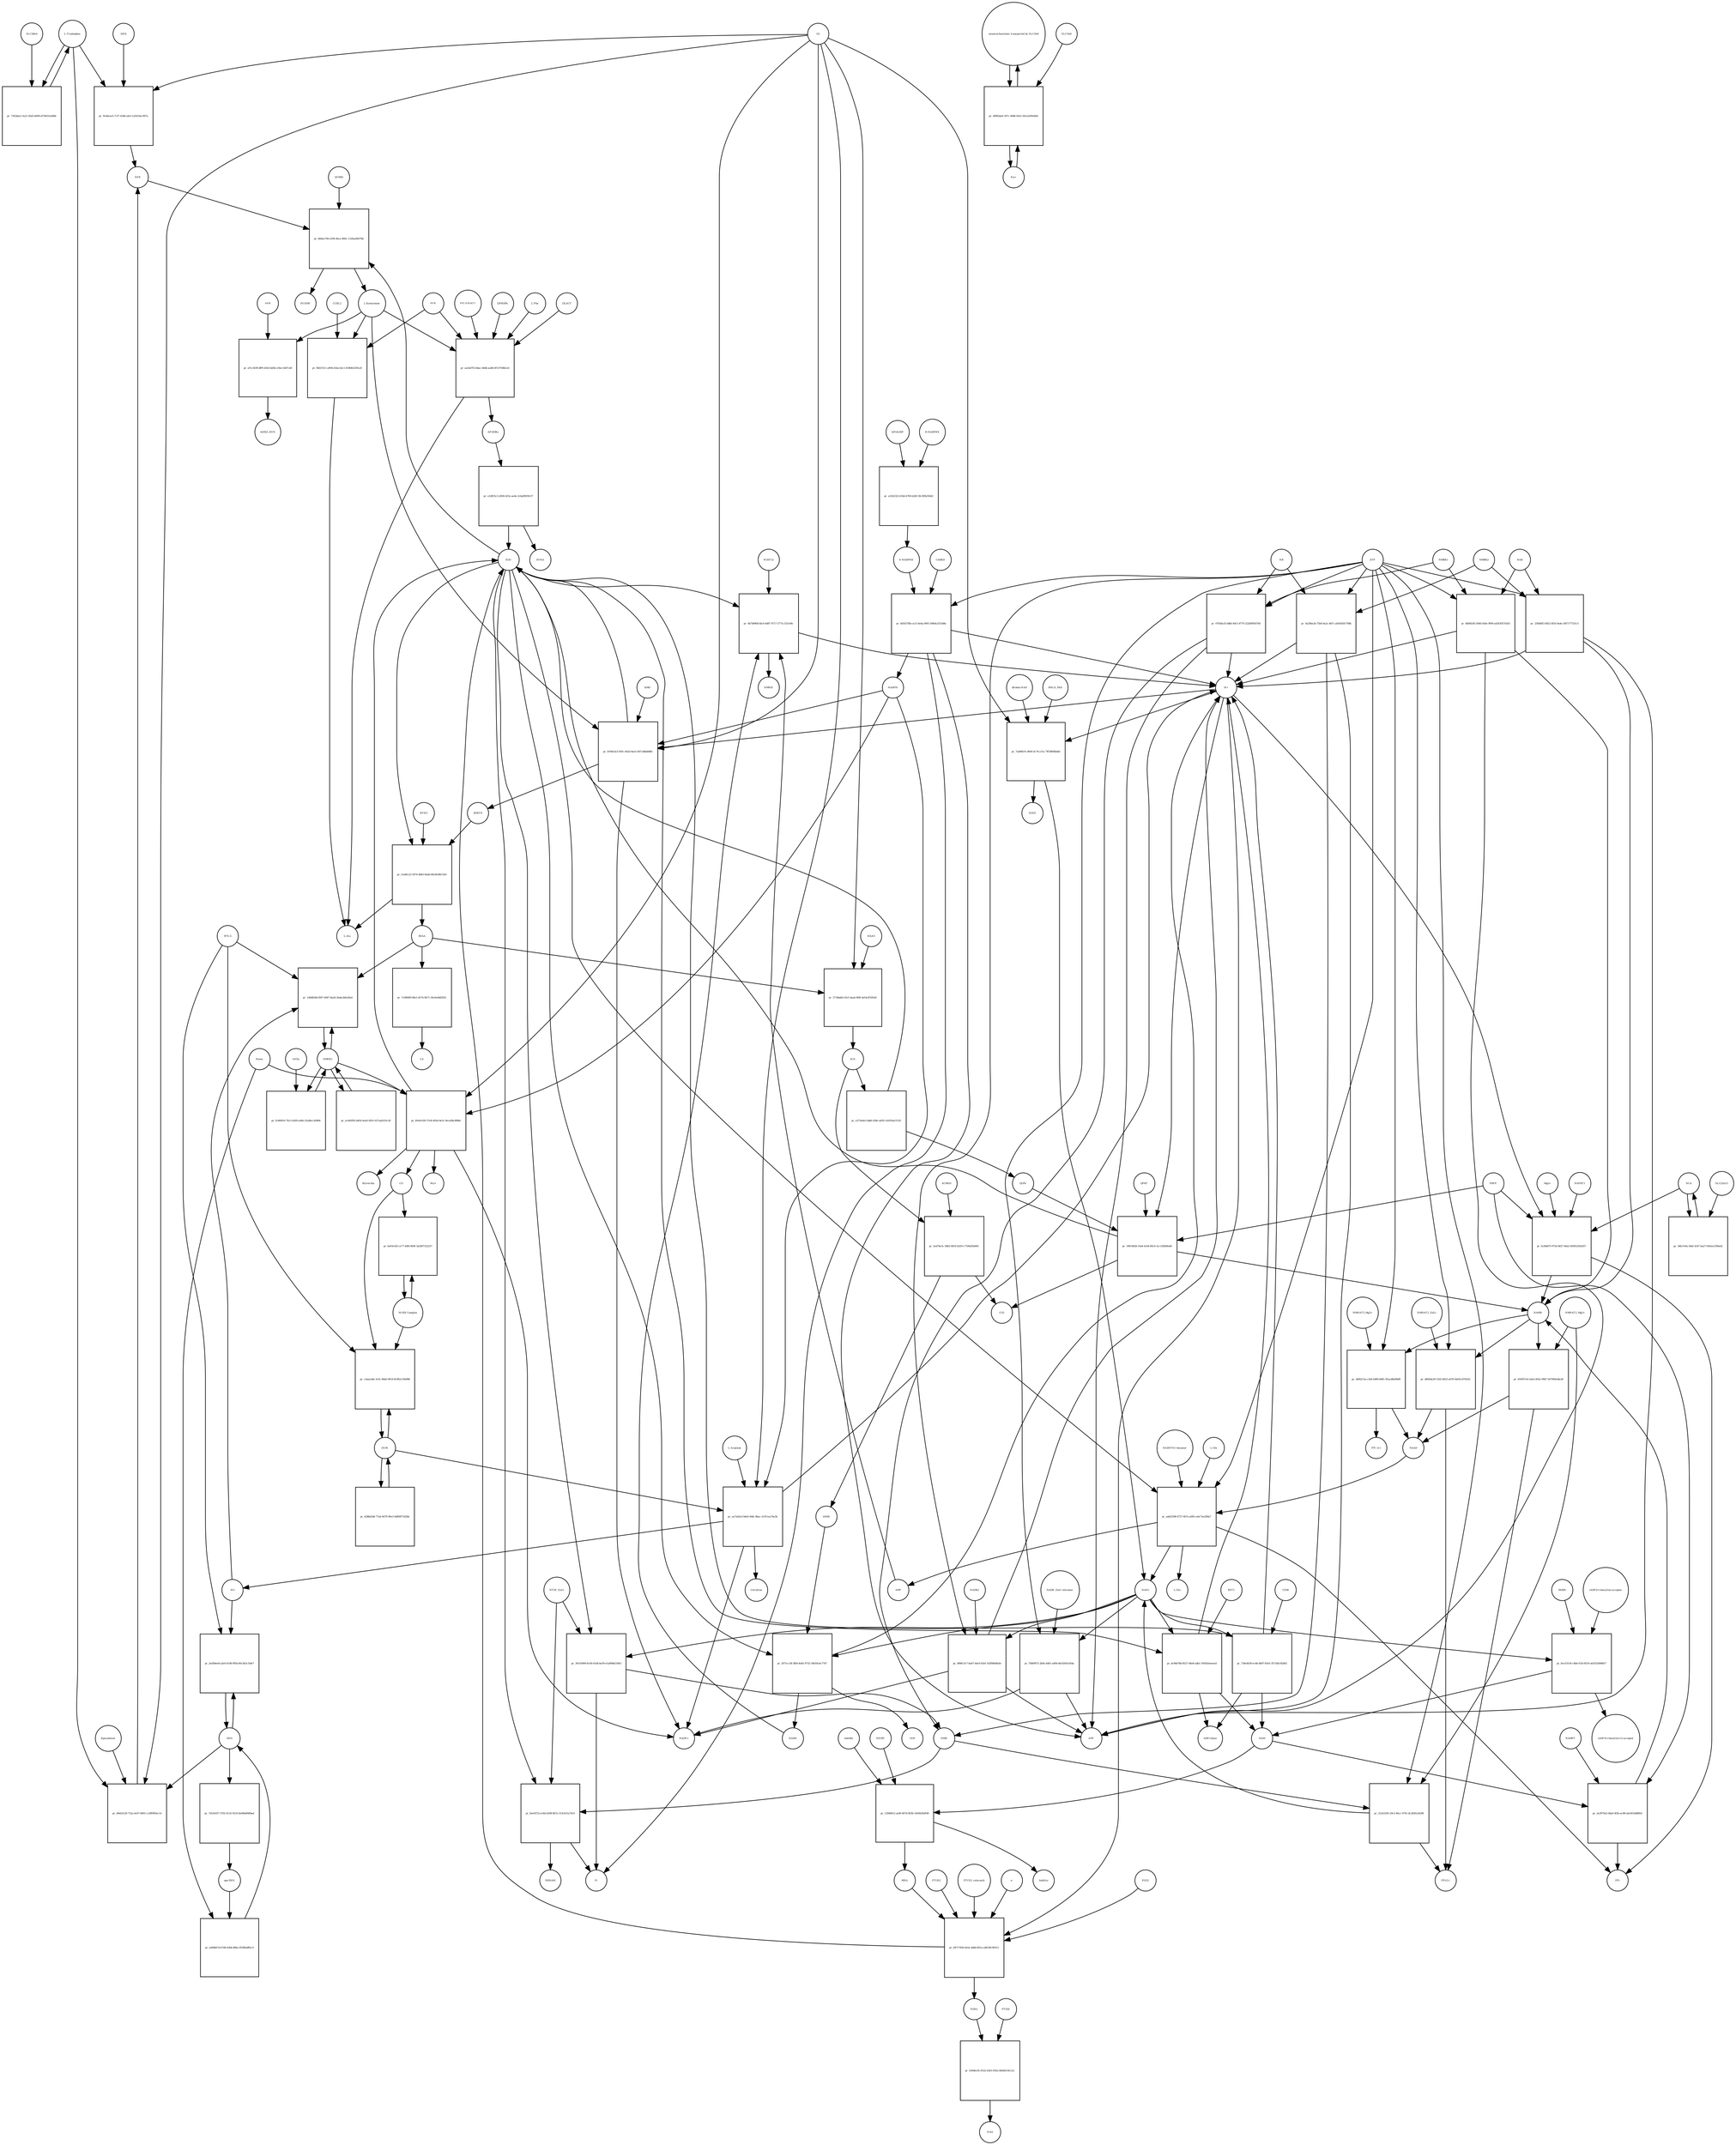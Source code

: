 strict digraph  {
"L-Tryptophan" [annotation="urn_miriam_obo.chebi_CHEBI%3A57912", bipartite=0, cls="simple chemical", fontsize=4, label="L-Tryptophan", shape=circle];
"pr_7263dae1-fa21-45d3-b699-ef7b831a046b" [annotation="", bipartite=1, cls=process, fontsize=4, label="pr_7263dae1-fa21-45d3-b699-ef7b831a046b", shape=square];
SLC36A4 [annotation=urn_miriam_uniprot_Q6YBV0, bipartite=0, cls=macromolecule, fontsize=4, label=SLC36A4, shape=circle];
"pr_9c6dcea5-7cf7-4346-a4cf-1a5610ec907a" [annotation="", bipartite=1, cls=process, fontsize=4, label="pr_9c6dcea5-7cf7-4346-a4cf-1a5610ec907a", shape=square];
NFK [annotation="urn_miriam_obo.chebi_CHEBI%3A18377", bipartite=0, cls="simple chemical", fontsize=4, label=NFK, shape=circle];
IDO2 [annotation=urn_miriam_uniprot_Q6ZQW0, bipartite=0, cls=macromolecule, fontsize=4, label=IDO2, shape=circle];
O2 [annotation="urn_miriam_obo.chebi_CHEBI%3A15379", bipartite=0, cls="simple chemical", fontsize=4, label=O2, shape=circle];
"pr_49eb3129-752a-4c67-8491-cc0ff985ec14" [annotation="", bipartite=1, cls=process, fontsize=4, label="pr_49eb3129-752a-4c67-8491-cc0ff985ec14", shape=square];
IDO1 [annotation=urn_miriam_uniprot_P14902, bipartite=0, cls=complex, fontsize=4, label=IDO1, shape=circle];
Epacadostat [annotation="", bipartite=0, cls="simple chemical", fontsize=4, label=Epacadostat, shape=circle];
"pr_6b0ee709-e599-46ce-800c-132fae06078d" [annotation="", bipartite=1, cls=process, fontsize=4, label="pr_6b0ee709-e599-46ce-800c-132fae06078d", shape=square];
"L-Kynurenine" [annotation="urn_miriam_obo.chebi_CHEBI%3A16946", bipartite=0, cls="simple chemical", fontsize=4, label="L-Kynurenine", shape=circle];
AFMID [annotation=urn_miriam_uniprot_Q63HM1, bipartite=0, cls=macromolecule, fontsize=4, label=AFMID, shape=circle];
H2O [annotation="urn_miriam_obo.chebi_CHEBI%3A15377", bipartite=0, cls="simple chemical", fontsize=4, label=H2O, shape=circle];
HCOOH [annotation="urn_miriam_obo.chebi_CHEBI%3A30751", bipartite=0, cls="simple chemical", fontsize=4, label=HCOOH, shape=circle];
"pr_aa3ed7f2-8dac-464b-aa86-0f11f7d6b1e4" [annotation="", bipartite=1, cls=process, fontsize=4, label="pr_aa3ed7f2-8dac-464b-aa86-0f11f7d6b1e4", shape=square];
"AP-DOBu" [annotation="urn_miriam_obo.chebi_CHEBI%3A17442", bipartite=0, cls="simple chemical", fontsize=4, label="AP-DOBu", shape=circle];
"PXLP-KYAT1" [annotation="urn_miriam_uniprot_Q16773|urn_miriam_obo.chebi_CHEBI%3A18405", bipartite=0, cls="complex multimer", fontsize=4, label="PXLP-KYAT1", shape=circle];
I3PROPA [annotation="urn_miriam_obo.chebi_CHEBI%3A43580", bipartite=0, cls=macromolecule, fontsize=4, label=I3PROPA, shape=circle];
"L-Phe" [annotation="urn_miriam_obo.chebi_CHEBI%3A58095", bipartite=0, cls="simple chemical", fontsize=4, label="L-Phe", shape=circle];
I3LACT [annotation="urn_miriam_obo.chebi_CHEBI%3A55528", bipartite=0, cls=macromolecule, fontsize=4, label=I3LACT, shape=circle];
PYR [annotation="urn_miriam_obo.chebi_CHEBI%3A15361", bipartite=0, cls="simple chemical", fontsize=4, label=PYR, shape=circle];
"L-Ala" [annotation="urn_miriam_obo.chebi_CHEBI%3A57972", bipartite=0, cls="simple chemical", fontsize=4, label="L-Ala", shape=circle];
"pr_f8d15511-a994-41be-b2c1-8180b5339ca9" [annotation="", bipartite=1, cls=process, fontsize=4, label="pr_f8d15511-a994-41be-b2c1-8180b5339ca9", shape=square];
CCBL2 [annotation=urn_miriam_uniprot_Q6YP21, bipartite=0, cls="macromolecule multimer", fontsize=4, label=CCBL2, shape=circle];
"pr_e1d925c3-d304-425e-ae4e-3cbaf8939c57" [annotation="", bipartite=1, cls=process, fontsize=4, label="pr_e1d925c3-d304-425e-ae4e-3cbaf8939c57", shape=square];
KYNA [annotation="urn_miriam_obo.chebi_CHEBI%3A18344", bipartite=0, cls="simple chemical", fontsize=4, label=KYNA, shape=circle];
"pr_9194e5a3-930c-442d-9ae5-447cdbddd8fe" [annotation="", bipartite=1, cls=process, fontsize=4, label="pr_9194e5a3-930c-442d-9ae5-447cdbddd8fe", shape=square];
"3HKYN" [annotation="urn_miriam_obo.chebi_CHEBI%3A17380", bipartite=0, cls="simple chemical", fontsize=4, label="3HKYN", shape=circle];
KMO [annotation=urn_miriam_uniprot_O15229, bipartite=0, cls=macromolecule, fontsize=4, label=KMO, shape=circle];
NADPH [annotation="urn_miriam_obo.chebi_CHEBI%3A16474", bipartite=0, cls="simple chemical", fontsize=4, label=NADPH, shape=circle];
"H+" [annotation="urn_miriam_obo.chebi_CHEBI%3A15378", bipartite=0, cls="simple chemical", fontsize=4, label="H+", shape=circle];
"NADP+" [annotation="urn_miriam_obo.chebi_CHEBI%3A18009", bipartite=0, cls="simple chemical", fontsize=4, label="NADP+", shape=circle];
"pr_5cb0fc22-5979-4b83-9ab8-081d039b72d3" [annotation="", bipartite=1, cls=process, fontsize=4, label="pr_5cb0fc22-5979-4b83-9ab8-081d039b72d3", shape=square];
"3HAA" [annotation="urn_miriam_obo.chebi_CHEBI%3A15793", bipartite=0, cls="simple chemical", fontsize=4, label="3HAA", shape=circle];
KYNU [annotation=urn_miriam_uniprot_Q16719, bipartite=0, cls="macromolecule multimer", fontsize=4, label=KYNU, shape=circle];
"pr_5718bdd3-43cf-4aeb-8f4f-4e54cff18544" [annotation="", bipartite=1, cls=process, fontsize=4, label="pr_5718bdd3-43cf-4aeb-8f4f-4e54cff18544", shape=square];
ACS [annotation="urn_miriam_obo.chebi_CHEBI%3A29044", bipartite=0, cls="simple chemical", fontsize=4, label=ACS, shape=circle];
HAAO [annotation=urn_miriam_uniprot_P46952, bipartite=0, cls=macromolecule, fontsize=4, label=HAAO, shape=circle];
"pr_2ed74e3c-58b5-4810-b329-c71f6d35b465" [annotation="", bipartite=1, cls=process, fontsize=4, label="pr_2ed74e3c-58b5-4810-b329-c71f6d35b465", shape=square];
"2AMA" [annotation="urn_miriam_obo.chebi_CHEBI%3A15745", bipartite=0, cls="simple chemical", fontsize=4, label="2AMA", shape=circle];
ACMSD [annotation=urn_miriam_uniprot_Q8TDX5, bipartite=0, cls="macromolecule multimer", fontsize=4, label=ACMSD, shape=circle];
CO2 [annotation="urn_miriam_obo.chebi_CHEBI%3A16526", bipartite=0, cls="simple chemical", fontsize=4, label=CO2, shape=circle];
"pr_1871cc38-3fb0-4e82-9732-34618cbc77d7" [annotation="", bipartite=1, cls=process, fontsize=4, label="pr_1871cc38-3fb0-4e82-9732-34618cbc77d7", shape=square];
"2AM" [annotation="urn_miriam_obo.chebi_CHEBI%3A16886", bipartite=0, cls="simple chemical", fontsize=4, label="2AM", shape=circle];
"NAD+" [annotation="urn_miriam_obo.chebi_CHEBI%3A57540", bipartite=0, cls="simple chemical", fontsize=4, label="NAD+", shape=circle];
NADH [annotation="urn_miriam_obo.chebi_CHEBI%3A57945", bipartite=0, cls="simple chemical", fontsize=4, label=NADH, shape=circle];
"pr_a373eda5-4bbf-438e-ad59-14291ba15332" [annotation="", bipartite=1, cls=process, fontsize=4, label="pr_a373eda5-4bbf-438e-ad59-14291ba15332", shape=square];
QUIN [annotation="urn_miriam_obo.chebi_CHEBI%3A16675", bipartite=0, cls="simple chemical", fontsize=4, label=QUIN, shape=circle];
"pr_ef1c3639-dff9-4343-bd3b-cf4ec1b07c40" [annotation="", bipartite=1, cls=process, fontsize=4, label="pr_ef1c3639-dff9-4343-bd3b-cf4ec1b07c40", shape=square];
AHR [annotation=urn_miriam_uniprot_P35869, bipartite=0, cls=macromolecule, fontsize=4, label=AHR, shape=circle];
"AHR/L-KYN" [annotation="", bipartite=0, cls=complex, fontsize=4, label="AHR/L-KYN", shape=circle];
"pr_2ed58ee8-a2e0-419b-9f5b-60c3b5c1fde7" [annotation="", bipartite=1, cls=process, fontsize=4, label="pr_2ed58ee8-a2e0-419b-9f5b-60c3b5c1fde7", shape=square];
NO [annotation="urn_miriam_obo.chebi_CHEBI%3A16480", bipartite=0, cls="simple chemical", fontsize=4, label=NO, shape=circle];
"IFN-G" [annotation=urn_miriam_uniprot_Q14609, bipartite=0, cls=macromolecule, fontsize=4, label="IFN-G", shape=circle];
iNOS [annotation=urn_miriam_uniprot_P35228, bipartite=0, cls=macromolecule, fontsize=4, label=iNOS, shape=circle];
"pr_c4aaa3de-3c0c-48a0-9619-8c962c55b986" [annotation="", bipartite=1, cls=process, fontsize=4, label="pr_c4aaa3de-3c0c-48a0-9619-8c962c55b986", shape=square];
"Nf-KB Complex" [annotation="urn_miriam_uniprot_P19838|urn_miriam_uniprot_Q04206|urn_miriam_uniprot_Q00653", bipartite=0, cls=complex, fontsize=4, label="Nf-KB Complex", shape=circle];
CO [annotation="urn_miriam_obo.chebi_CHEBI%3A17245", bipartite=0, cls="simple chemical", fontsize=4, label=CO, shape=circle];
"L-Arginine" [annotation="urn_miriam_obo.chebi_CHEBI%3A16467", bipartite=0, cls="simple chemical", fontsize=4, label="L-Arginine", shape=circle];
"pr_ea7a42a5-b6e0-44fe-9bac-2c911ea74e3b" [annotation="", bipartite=1, cls=process, fontsize=4, label="pr_ea7a42a5-b6e0-44fe-9bac-2c911ea74e3b", shape=square];
Citrulline [annotation="urn_miriam_obo.chebi_CHEBI%3A16349", bipartite=0, cls="simple chemical", fontsize=4, label=Citrulline, shape=circle];
"pr_428bd3d4-77ad-4079-99e3-6dffd07242bb" [annotation="", bipartite=1, cls=process, fontsize=4, label="pr_428bd3d4-77ad-4079-99e3-6dffd07242bb", shape=square];
"pr_7d145457-3702-4132-9210-be084d94fbad" [annotation="", bipartite=1, cls=process, fontsize=4, label="pr_7d145457-3702-4132-9210-be084d94fbad", shape=square];
"apo-IDO1" [annotation=urn_miriam_uniprot_P14902, bipartite=0, cls=macromolecule, fontsize=4, label="apo-IDO1", shape=circle];
"R-NADPHX" [annotation="urn_miriam_obo.chebi_CHEBI%3A64085", bipartite=0, cls="simple chemical", fontsize=4, label="R-NADPHX", shape=circle];
"pr_e3242325-61b6-4769-b26f-59c3f0b35662" [annotation="", bipartite=1, cls=process, fontsize=4, label="pr_e3242325-61b6-4769-b26f-59c3f0b35662", shape=square];
"S-NADPHX" [annotation="urn_miriam_obo.chebi_CHEBI%3A64084", bipartite=0, cls="simple chemical", fontsize=4, label="S-NADPHX", shape=circle];
APOA1BP [annotation=urn_miriam_uniprot_O95544, bipartite=0, cls="macromolecule multimer", fontsize=4, label=APOA1BP, shape=circle];
"pr_b050378b-ce13-4e4a-9901-69b9a335368e" [annotation="", bipartite=1, cls=process, fontsize=4, label="pr_b050378b-ce13-4e4a-9901-69b9a335368e", shape=square];
CARKD [annotation=urn_miriam_uniprot_Q8IW45, bipartite=0, cls=macromolecule, fontsize=4, label=CARKD, shape=circle];
ATP [annotation="urn_miriam_obo.chebi_CHEBI%3A30616", bipartite=0, cls="simple chemical", fontsize=4, label=ATP, shape=circle];
ADP [annotation="urn_miriam_obo.chebi_CHEBI%3A456216", bipartite=0, cls="simple chemical", fontsize=4, label=ADP, shape=circle];
Pi [annotation="urn_miriam_obo.chebi_CHEBI%3A18367", bipartite=0, cls="simple chemical", fontsize=4, label=Pi, shape=circle];
"pr_068613c7-ba67-4dc6-83ef-1d2f06b6fafe" [annotation="", bipartite=1, cls=process, fontsize=4, label="pr_068613c7-ba67-4dc6-83ef-1d2f06b6fafe", shape=square];
NADK2 [annotation=urn_miriam_uniprot_Q4G0N4, bipartite=0, cls="macromolecule multimer", fontsize=4, label=NADK2, shape=circle];
NAMN [annotation="urn_miriam_obo.chebi_CHEBI%3A15763", bipartite=0, cls="simple chemical", fontsize=4, label=NAMN, shape=circle];
"pr_d4f6213a-c3e8-4489-b681-95acd8af0bf8" [annotation="", bipartite=1, cls=process, fontsize=4, label="pr_d4f6213a-c3e8-4489-b681-95acd8af0bf8", shape=square];
NAAD [annotation="urn_miriam_obo.chebi_CHEBI%3A18304", bipartite=0, cls="simple chemical", fontsize=4, label=NAAD, shape=circle];
"NMNAT3_Mg2+" [annotation="urn_miriam_uniprot_Q96T66|urn_miriam_obo.chebi_CHEBI%3A18420", bipartite=0, cls="complex multimer", fontsize=4, label="NMNAT3_Mg2+", shape=circle];
"PPi (3-)" [annotation="urn_miriam_obo.chebi_CHEBI%3A33019", bipartite=0, cls="simple chemical", fontsize=4, label="PPi (3-)", shape=circle];
"pr_650937e4-2dcb-492e-99d7-567949e4bcbf" [annotation="", bipartite=1, cls=process, fontsize=4, label="pr_650937e4-2dcb-492e-99d7-567949e4bcbf", shape=square];
"NMNAT2_Mg2+" [annotation="urn_miriam_uniprot_Q9BZQ4|urn_miriam_obo.chebi_CHEBI%3A18420", bipartite=0, cls=complex, fontsize=4, label="NMNAT2_Mg2+", shape=circle];
"PPi(3-)" [annotation="urn_miriam_obo.chebi_CHEBI%3A33019", bipartite=0, cls="simple chemical", fontsize=4, label="PPi(3-)", shape=circle];
NAR [annotation="urn_miriam_obo.chebi_CHEBI%3A58527", bipartite=0, cls="simple chemical", fontsize=4, label=NAR, shape=circle];
"pr_0bf84345-f046-456e-9f99-a4363037d183" [annotation="", bipartite=1, cls=process, fontsize=4, label="pr_0bf84345-f046-456e-9f99-a4363037d183", shape=square];
NMRK1 [annotation=urn_miriam_uniprot_Q9NWW6, bipartite=0, cls=macromolecule, fontsize=4, label=NMRK1, shape=circle];
"pr_23f4d0f3-8922-4f1b-9a4e-3f47177331c5" [annotation="", bipartite=1, cls=process, fontsize=4, label="pr_23f4d0f3-8922-4f1b-9a4e-3f47177331c5", shape=square];
NMRK2 [annotation=urn_miriam_uniprot_Q9NPI5, bipartite=0, cls=macromolecule, fontsize=4, label=NMRK2, shape=circle];
"pr_adaf5308-6727-467e-a0f0-ce6c7ee280a7" [annotation="", bipartite=1, cls=process, fontsize=4, label="pr_adaf5308-6727-467e-a0f0-ce6c7ee280a7", shape=square];
"NADSYN1 hexamer" [annotation=urn_miriam_uniprot_Q6IA69, bipartite=0, cls="macromolecule multimer", fontsize=4, label="NADSYN1 hexamer", shape=circle];
"L-Gln" [annotation="urn_miriam_obo.chebi_CHEBI%3A58359", bipartite=0, cls="simple chemical", fontsize=4, label="L-Gln", shape=circle];
"L-Glu" [annotation="urn_miriam_obo.chebi_CHEBI%3A29985", bipartite=0, cls="simple chemical", fontsize=4, label="L-Glu", shape=circle];
AMP [annotation="urn_miriam_obo.chebi_CHEBI%3A16027", bipartite=0, cls="simple chemical", fontsize=4, label=AMP, shape=circle];
PPi [annotation="urn_miriam_obo.chebi_CHEBI%3A29888", bipartite=0, cls="simple chemical", fontsize=4, label=PPi, shape=circle];
NMN [annotation="urn_miriam_obo.chebi_CHEBI%3A14649", bipartite=0, cls="simple chemical", fontsize=4, label=NMN, shape=circle];
"pr_522e5295-29c3-46cc-9741-dc2b5fe24296" [annotation="", bipartite=1, cls=process, fontsize=4, label="pr_522e5295-29c3-46cc-9741-dc2b5fe24296", shape=square];
NR [annotation="urn_miriam_obo.chebi_CHEBI%3A15927", bipartite=0, cls="simple chemical", fontsize=4, label=NR, shape=circle];
"pr_07656e35-b8bf-49c5-8770-322bf9956766" [annotation="", bipartite=1, cls=process, fontsize=4, label="pr_07656e35-b8bf-49c5-8770-322bf9956766", shape=square];
"pr_0a29be2d-75b0-4e2c-8d7c-a8166501708b" [annotation="", bipartite=1, cls=process, fontsize=4, label="pr_0a29be2d-75b0-4e2c-8d7c-a8166501708b", shape=square];
NCA [annotation="urn_miriam_obo.chebi_CHEBI%3A32544", bipartite=0, cls="simple chemical", fontsize=4, label=NCA, shape=circle];
"pr_fa30d47f-075d-4827-9eb2-40565245d357" [annotation="", bipartite=1, cls=process, fontsize=4, label="pr_fa30d47f-075d-4827-9eb2-40565245d357", shape=square];
NAPRT1 [annotation=urn_miriam_uniprot_Q6XQN6, bipartite=0, cls="macromolecule multimer", fontsize=4, label=NAPRT1, shape=circle];
"Mg2+" [annotation="urn_miriam_obo.chebi_CHEBI%3A18420", bipartite=0, cls="simple chemical", fontsize=4, label="Mg2+", shape=circle];
PRPP [annotation="urn_miriam_obo.chebi_CHEBI%3A17111", bipartite=0, cls="simple chemical", fontsize=4, label=PRPP, shape=circle];
"pr_9ce33154-c4bb-47af-8510-ab3532498d57" [annotation="", bipartite=1, cls=process, fontsize=4, label="pr_9ce33154-c4bb-47af-8510-ab3532498d57", shape=square];
NAM [annotation="urn_miriam_obo.chebi_CHEBI%3A17154", bipartite=0, cls="simple chemical", fontsize=4, label=NAM, shape=circle];
PARPs [annotation="urn_miriam_uniprot_Q8N5Y8|urn_miriam_uniprot_Q53GL7|urn_miriam_uniprot_Q8IXQ6", bipartite=0, cls=macromolecule, fontsize=4, label=PARPs, shape=circle];
"(ADP-D-ribosyl)(n)-acceptor" [annotation="urn_miriam_obo.chebi_CHEBI%3A133202", bipartite=0, cls="simple chemical", fontsize=4, label="(ADP-D-ribosyl)(n)-acceptor", shape=circle];
"(ADP-D-ribosyl)(n+1)-acceptor" [annotation="urn_miriam_obo.chebi_CHEBI%3A133203", bipartite=0, cls="simple chemical", fontsize=4, label="(ADP-D-ribosyl)(n+1)-acceptor", shape=circle];
"pr_2a3979a3-0da0-4f2b-ac88-a6c601dd8854" [annotation="", bipartite=1, cls=process, fontsize=4, label="pr_2a3979a3-0da0-4f2b-ac88-a6c601dd8854", shape=square];
NAMPT [annotation=urn_miriam_uniprot_P43490, bipartite=0, cls=macromolecule, fontsize=4, label=NAMPT, shape=circle];
"pr_129d9612-ae8f-407d-963b-1d5063faff48" [annotation="", bipartite=1, cls=process, fontsize=4, label="pr_129d9612-ae8f-407d-963b-1d5063faff48", shape=square];
MNA [annotation="urn_miriam_obo.chebi_CHEBI%3A16797", bipartite=0, cls="simple chemical", fontsize=4, label=MNA, shape=circle];
NNMT [annotation=urn_miriam_uniprot_P40261, bipartite=0, cls=macromolecule, fontsize=4, label=NNMT, shape=circle];
AdoMet [annotation="urn_miriam_obo.chebi_CHEBI%3A15414", bipartite=0, cls="simple chemical", fontsize=4, label=AdoMet, shape=circle];
AdoHcy [annotation="urn_miriam_obo.chebi_CHEBI%3A16680", bipartite=0, cls="simple chemical", fontsize=4, label=AdoHcy, shape=circle];
"pr_18914828-10a6-4c64-80c0-3cc1d5b9fa68" [annotation="", bipartite=1, cls=process, fontsize=4, label="pr_18914828-10a6-4c64-80c0-3cc1d5b9fa68", shape=square];
QPRT [annotation=urn_miriam_uniprot_Q15274, bipartite=0, cls=macromolecule, fontsize=4, label=QPRT, shape=circle];
"pr_70bf9072-2b9a-4461-a40b-46c8265cd54a" [annotation="", bipartite=1, cls=process, fontsize=4, label="pr_70bf9072-2b9a-4461-a40b-46c8265cd54a", shape=square];
"NADK_Zn2+ tetramer" [annotation="urn_miriam_uniprot_O95544|urn_miriam_obo.chebi_CHEBI%3A29105", bipartite=0, cls="complex multimer", fontsize=4, label="NADK_Zn2+ tetramer", shape=circle];
"pr_dc96b78d-8527-46e8-adb1-5955b5eeeea5" [annotation="", bipartite=1, cls=process, fontsize=4, label="pr_dc96b78d-8527-46e8-adb1-5955b5eeeea5", shape=square];
"ADP-ribose" [annotation="urn_miriam_obo.chebi_CHEBI%3A57967", bipartite=0, cls="simple chemical", fontsize=4, label="ADP-ribose", shape=circle];
BST1 [annotation=urn_miriam_uniprot_Q10588, bipartite=0, cls="macromolecule multimer", fontsize=4, label=BST1, shape=circle];
"pr_734e4439-ec6b-4b97-83e5-3572d5c82d02" [annotation="", bipartite=1, cls=process, fontsize=4, label="pr_734e4439-ec6b-4b97-83e5-3572d5c82d02", shape=square];
CD38 [annotation=urn_miriam_uniprot_P28907, bipartite=0, cls=macromolecule, fontsize=4, label=CD38, shape=circle];
"dh-beta-NAD" [annotation="urn_miriam_obo.chebi_CHEBI%3A90171|urn_miriam_obo.chebi_CHEBI%3A90174", bipartite=0, cls="simple chemical", fontsize=4, label="dh-beta-NAD", shape=circle];
"pr_7ad46b7e-4604-4c74-a7ac-7ff28f66bdde" [annotation="", bipartite=1, cls=process, fontsize=4, label="pr_7ad46b7e-4604-4c74-a7ac-7ff28f66bdde", shape=square];
H2O2 [annotation="urn_miriam_obo.chebi_CHEBI%3A16240", bipartite=0, cls="simple chemical", fontsize=4, label=H2O2, shape=circle];
RNLS_FAD [annotation="urn_miriam_uniprot_Q5VYX0|urn_miriam_obo.chebi_CHEBI%3A16238", bipartite=0, cls=complex, fontsize=4, label=RNLS_FAD, shape=circle];
"pr_30143999-6c69-41d4-be59-e1a894b216b3" [annotation="", bipartite=1, cls=process, fontsize=4, label="pr_30143999-6c69-41d4-be59-e1a894b216b3", shape=square];
"NT5E_Zn2+" [annotation="urn_miriam_uniprot_P21589|urn_miriam_obo.chebi_CHEBI%3A29105", bipartite=0, cls="complex multimer", fontsize=4, label="NT5E_Zn2+", shape=circle];
"pr_fee01f33-ec8d-4298-8b7a-313c631a74c0" [annotation="", bipartite=1, cls=process, fontsize=4, label="pr_fee01f33-ec8d-4298-8b7a-313c631a74c0", shape=square];
NRNAM [annotation="urn_miriam_obo.chebi_CHEBI%3A15927", bipartite=0, cls="simple chemical", fontsize=4, label=NRNAM, shape=circle];
"pr_36fa7e9a-58af-4347-ba27-645ee3169a42" [annotation="", bipartite=1, cls=process, fontsize=4, label="pr_36fa7e9a-58af-4347-ba27-645ee3169a42", shape=square];
SLC22A13 [annotation=urn_miriam_uniprot_Q9Y226, bipartite=0, cls=macromolecule, fontsize=4, label=SLC22A13, shape=circle];
"pr_4b7d9968-fbc9-4d87-9717-3771c155c69c" [annotation="", bipartite=1, cls=process, fontsize=4, label="pr_4b7d9968-fbc9-4d87-9717-3771c155c69c", shape=square];
NMNH [annotation="urn_miriam_obo.chebi_CHEBI%3A74452", bipartite=0, cls="simple chemical", fontsize=4, label=NMNH, shape=circle];
NUDT12 [annotation=urn_miriam_uniprot_Q9BQG2, bipartite=0, cls=macromolecule, fontsize=4, label=NUDT12, shape=circle];
"pr_d6044a39-51b5-4625-a070-0af41c876243" [annotation="", bipartite=1, cls=process, fontsize=4, label="pr_d6044a39-51b5-4625-a070-0af41c876243", shape=square];
"NMNAT1_Zn2+" [annotation="urn_miriam_uniprot_Q9HAN9|urn_miriam_obo.chebi_CHEBI%3A29105", bipartite=0, cls="complex multimer", fontsize=4, label="NMNAT1_Zn2+", shape=circle];
PGG2 [annotation="urn_miriam_obo.chebi_CHEBI%3A27647", bipartite=0, cls="simple chemical", fontsize=4, label=PGG2, shape=circle];
"pr_6471765b-9a5e-4ddd-801a-a4619fc90313" [annotation="", bipartite=1, cls=process, fontsize=4, label="pr_6471765b-9a5e-4ddd-801a-a4619fc90313", shape=square];
PGH2 [annotation="urn_miriam_obo.chebi_CHEBI%3A15554", bipartite=0, cls="simple chemical", fontsize=4, label=PGH2, shape=circle];
PTGS2 [annotation=urn_miriam_uniprot_P35354, bipartite=0, cls="macromolecule multimer", fontsize=4, label=PTGS2, shape=circle];
PTCS2_celecoxib [annotation="urn_miriam_uniprot_P35354|urn_miriam_obo.chebi_CHEBI%3A41423", bipartite=0, cls=complex, fontsize=4, label=PTCS2_celecoxib, shape=circle];
"e-" [annotation="urn_miriam_obo.chebi_CHEBI%3A10545", bipartite=0, cls="simple chemical", fontsize=4, label="e-", shape=circle];
"pr_63046c05-9532-4303-9562-fd046154112c" [annotation="", bipartite=1, cls=process, fontsize=4, label="pr_63046c05-9532-4303-9562-fd046154112c", shape=square];
PGI2 [annotation="urn_miriam_obo.chebi_CHEBI%3A15552", bipartite=0, cls="simple chemical", fontsize=4, label=PGI2, shape=circle];
PTGIS [annotation=urn_miriam_uniprot_Q16647, bipartite=0, cls=macromolecule, fontsize=4, label=PTGIS, shape=circle];
"monocarboxylates transported by SLC5A8" [annotation="", bipartite=0, cls="simple chemical", fontsize=4, label="monocarboxylates transported by SLC5A8", shape=circle];
"pr_df083da0-187c-4086-81b1-fd1e2e90e6b4" [annotation="", bipartite=1, cls=process, fontsize=4, label="pr_df083da0-187c-4086-81b1-fd1e2e90e6b4", shape=square];
SLC5A8 [annotation=urn_miriam_uniprot_Q8N695, bipartite=0, cls=macromolecule, fontsize=4, label=SLC5A8, shape=circle];
"Na+" [annotation="urn_miriam_obo.chebi_CHEBI%3A29101", bipartite=0, cls="simple chemical", fontsize=4, label="Na+", shape=circle];
HMOX1 [annotation="", bipartite=0, cls=macromolecule, fontsize=4, label=HMOX1, shape=circle];
"pr_149d834b-f697-4947-8a2d-2bdacb0e26ed" [annotation="", bipartite=1, cls=process, fontsize=4, label="pr_149d834b-f697-4947-8a2d-2bdacb0e26ed", shape=square];
"pr_ecb45f92-bd59-4ea0-9201-627aab535c20" [annotation="", bipartite=1, cls=process, fontsize=4, label="pr_ecb45f92-bd59-4ea0-9201-627aab535c20", shape=square];
Heme [annotation="urn_miriam_obo.chebi_CHEBI%3A30413", bipartite=0, cls="simple chemical", fontsize=4, label=Heme, shape=circle];
"pr_85e9c020-37e8-405d-9e3c-9ecaf8a388b0" [annotation="", bipartite=1, cls=process, fontsize=4, label="pr_85e9c020-37e8-405d-9e3c-9ecaf8a388b0", shape=square];
Biliverdin [annotation="urn_miriam_obo.chebi_CHEBI%3A17033", bipartite=0, cls="simple chemical", fontsize=4, label=Biliverdin, shape=circle];
"Fe2+" [annotation="urn_miriam_obo.chebi_CHEBI%3A29033", bipartite=0, cls="simple chemical", fontsize=4, label="Fe2+", shape=circle];
"pr_fcbf0816-7b13-4269-a44b-22a9bcc45884" [annotation="", bipartite=1, cls=process, fontsize=4, label="pr_fcbf0816-7b13-4269-a44b-22a9bcc45884", shape=square];
Orf3a [annotation="urn_miriam_ncbiprotein_BCD58754|urn_miriam_uniprot_P0DTC3", bipartite=0, cls=macromolecule, fontsize=4, label=Orf3a, shape=circle];
"pr_be93c62f-ce77-44f6-864f-3a2067322237" [annotation="", bipartite=1, cls=process, fontsize=4, label="pr_be93c62f-ce77-44f6-864f-3a2067322237", shape=square];
"pr_ed49b67d-b7d6-42bb-866a-955f8edf6ccf" [annotation="", bipartite=1, cls=process, fontsize=4, label="pr_ed49b67d-b7d6-42bb-866a-955f8edf6ccf", shape=square];
"pr_7c0f66f9-98e3-4574-9b71-50c0e4482951" [annotation="", bipartite=1, cls="omitted process", fontsize=4, label="pr_7c0f66f9-98e3-4574-9b71-50c0e4482951", shape=square];
CA [annotation="", bipartite=0, cls="simple chemical", fontsize=4, label=CA, shape=circle];
"L-Tryptophan" -> "pr_7263dae1-fa21-45d3-b699-ef7b831a046b"  [annotation="", interaction_type=consumption];
"L-Tryptophan" -> "pr_9c6dcea5-7cf7-4346-a4cf-1a5610ec907a"  [annotation="", interaction_type=consumption];
"L-Tryptophan" -> "pr_49eb3129-752a-4c67-8491-cc0ff985ec14"  [annotation="", interaction_type=consumption];
"pr_7263dae1-fa21-45d3-b699-ef7b831a046b" -> "L-Tryptophan"  [annotation="", interaction_type=production];
SLC36A4 -> "pr_7263dae1-fa21-45d3-b699-ef7b831a046b"  [annotation="", interaction_type=catalysis];
"pr_9c6dcea5-7cf7-4346-a4cf-1a5610ec907a" -> NFK  [annotation="", interaction_type=production];
NFK -> "pr_6b0ee709-e599-46ce-800c-132fae06078d"  [annotation="", interaction_type=consumption];
IDO2 -> "pr_9c6dcea5-7cf7-4346-a4cf-1a5610ec907a"  [annotation="", interaction_type=catalysis];
O2 -> "pr_9c6dcea5-7cf7-4346-a4cf-1a5610ec907a"  [annotation="", interaction_type=consumption];
O2 -> "pr_49eb3129-752a-4c67-8491-cc0ff985ec14"  [annotation="", interaction_type=consumption];
O2 -> "pr_9194e5a3-930c-442d-9ae5-447cdbddd8fe"  [annotation="", interaction_type=consumption];
O2 -> "pr_5718bdd3-43cf-4aeb-8f4f-4e54cff18544"  [annotation="", interaction_type=consumption];
O2 -> "pr_ea7a42a5-b6e0-44fe-9bac-2c911ea74e3b"  [annotation="", interaction_type=consumption];
O2 -> "pr_7ad46b7e-4604-4c74-a7ac-7ff28f66bdde"  [annotation="", interaction_type=consumption];
O2 -> "pr_85e9c020-37e8-405d-9e3c-9ecaf8a388b0"  [annotation="", interaction_type=consumption];
"pr_49eb3129-752a-4c67-8491-cc0ff985ec14" -> NFK  [annotation="", interaction_type=production];
IDO1 -> "pr_49eb3129-752a-4c67-8491-cc0ff985ec14"  [annotation="urn_miriam_pubmed_29531094|urn_miriam_pubmed_28523098|urn_miriam_pubmed_30338242|urn_miriam_pubmed_32292563", interaction_type=catalysis];
IDO1 -> "pr_2ed58ee8-a2e0-419b-9f5b-60c3b5c1fde7"  [annotation="", interaction_type=consumption];
IDO1 -> "pr_7d145457-3702-4132-9210-be084d94fbad"  [annotation="", interaction_type=consumption];
Epacadostat -> "pr_49eb3129-752a-4c67-8491-cc0ff985ec14"  [annotation="urn_miriam_pubmed_29531094|urn_miriam_pubmed_28523098|urn_miriam_pubmed_30338242|urn_miriam_pubmed_32292563", interaction_type=inhibition];
"pr_6b0ee709-e599-46ce-800c-132fae06078d" -> "L-Kynurenine"  [annotation="", interaction_type=production];
"pr_6b0ee709-e599-46ce-800c-132fae06078d" -> HCOOH  [annotation="", interaction_type=production];
"L-Kynurenine" -> "pr_aa3ed7f2-8dac-464b-aa86-0f11f7d6b1e4"  [annotation="", interaction_type=consumption];
"L-Kynurenine" -> "pr_f8d15511-a994-41be-b2c1-8180b5339ca9"  [annotation="", interaction_type=consumption];
"L-Kynurenine" -> "pr_9194e5a3-930c-442d-9ae5-447cdbddd8fe"  [annotation="", interaction_type=consumption];
"L-Kynurenine" -> "pr_ef1c3639-dff9-4343-bd3b-cf4ec1b07c40"  [annotation="", interaction_type=consumption];
AFMID -> "pr_6b0ee709-e599-46ce-800c-132fae06078d"  [annotation=urn_miriam_pubmed_29531094, interaction_type=catalysis];
H2O -> "pr_6b0ee709-e599-46ce-800c-132fae06078d"  [annotation="", interaction_type=consumption];
H2O -> "pr_5cb0fc22-5979-4b83-9ab8-081d039b72d3"  [annotation="", interaction_type=consumption];
H2O -> "pr_1871cc38-3fb0-4e82-9732-34618cbc77d7"  [annotation="", interaction_type=consumption];
H2O -> "pr_adaf5308-6727-467e-a0f0-ce6c7ee280a7"  [annotation="", interaction_type=consumption];
H2O -> "pr_dc96b78d-8527-46e8-adb1-5955b5eeeea5"  [annotation="", interaction_type=consumption];
H2O -> "pr_734e4439-ec6b-4b97-83e5-3572d5c82d02"  [annotation="", interaction_type=consumption];
H2O -> "pr_30143999-6c69-41d4-be59-e1a894b216b3"  [annotation="", interaction_type=consumption];
H2O -> "pr_fee01f33-ec8d-4298-8b7a-313c631a74c0"  [annotation="", interaction_type=consumption];
H2O -> "pr_4b7d9968-fbc9-4d87-9717-3771c155c69c"  [annotation="", interaction_type=consumption];
"pr_aa3ed7f2-8dac-464b-aa86-0f11f7d6b1e4" -> "AP-DOBu"  [annotation="", interaction_type=production];
"pr_aa3ed7f2-8dac-464b-aa86-0f11f7d6b1e4" -> "L-Ala"  [annotation="", interaction_type=production];
"AP-DOBu" -> "pr_e1d925c3-d304-425e-ae4e-3cbaf8939c57"  [annotation="", interaction_type=consumption];
"PXLP-KYAT1" -> "pr_aa3ed7f2-8dac-464b-aa86-0f11f7d6b1e4"  [annotation="", interaction_type=catalysis];
I3PROPA -> "pr_aa3ed7f2-8dac-464b-aa86-0f11f7d6b1e4"  [annotation="", interaction_type=inhibition];
"L-Phe" -> "pr_aa3ed7f2-8dac-464b-aa86-0f11f7d6b1e4"  [annotation="", interaction_type=inhibition];
I3LACT -> "pr_aa3ed7f2-8dac-464b-aa86-0f11f7d6b1e4"  [annotation="", interaction_type=inhibition];
PYR -> "pr_aa3ed7f2-8dac-464b-aa86-0f11f7d6b1e4"  [annotation="", interaction_type=consumption];
PYR -> "pr_f8d15511-a994-41be-b2c1-8180b5339ca9"  [annotation="", interaction_type=consumption];
"pr_f8d15511-a994-41be-b2c1-8180b5339ca9" -> "L-Ala"  [annotation="", interaction_type=production];
CCBL2 -> "pr_f8d15511-a994-41be-b2c1-8180b5339ca9"  [annotation="", interaction_type=catalysis];
"pr_e1d925c3-d304-425e-ae4e-3cbaf8939c57" -> KYNA  [annotation="", interaction_type=production];
"pr_e1d925c3-d304-425e-ae4e-3cbaf8939c57" -> H2O  [annotation="", interaction_type=production];
"pr_9194e5a3-930c-442d-9ae5-447cdbddd8fe" -> "3HKYN"  [annotation="", interaction_type=production];
"pr_9194e5a3-930c-442d-9ae5-447cdbddd8fe" -> H2O  [annotation="", interaction_type=production];
"pr_9194e5a3-930c-442d-9ae5-447cdbddd8fe" -> "NADP+"  [annotation="", interaction_type=production];
"3HKYN" -> "pr_5cb0fc22-5979-4b83-9ab8-081d039b72d3"  [annotation="", interaction_type=consumption];
KMO -> "pr_9194e5a3-930c-442d-9ae5-447cdbddd8fe"  [annotation="", interaction_type=catalysis];
NADPH -> "pr_9194e5a3-930c-442d-9ae5-447cdbddd8fe"  [annotation="", interaction_type=consumption];
NADPH -> "pr_ea7a42a5-b6e0-44fe-9bac-2c911ea74e3b"  [annotation="", interaction_type=consumption];
NADPH -> "pr_85e9c020-37e8-405d-9e3c-9ecaf8a388b0"  [annotation="", interaction_type=consumption];
"H+" -> "pr_9194e5a3-930c-442d-9ae5-447cdbddd8fe"  [annotation="", interaction_type=consumption];
"H+" -> "pr_fa30d47f-075d-4827-9eb2-40565245d357"  [annotation="", interaction_type=consumption];
"H+" -> "pr_18914828-10a6-4c64-80c0-3cc1d5b9fa68"  [annotation="", interaction_type=consumption];
"H+" -> "pr_7ad46b7e-4604-4c74-a7ac-7ff28f66bdde"  [annotation="", interaction_type=consumption];
"H+" -> "pr_6471765b-9a5e-4ddd-801a-a4619fc90313"  [annotation="", interaction_type=consumption];
"pr_5cb0fc22-5979-4b83-9ab8-081d039b72d3" -> "3HAA"  [annotation="", interaction_type=production];
"pr_5cb0fc22-5979-4b83-9ab8-081d039b72d3" -> "L-Ala"  [annotation="", interaction_type=production];
"3HAA" -> "pr_5718bdd3-43cf-4aeb-8f4f-4e54cff18544"  [annotation="", interaction_type=consumption];
"3HAA" -> "pr_149d834b-f697-4947-8a2d-2bdacb0e26ed"  [annotation="urn_miriam_pubmed_15249210|urn_miriam_pubmed_11287117|urn_miriam_pubmed_12706494", interaction_type=catalysis];
"3HAA" -> "pr_7c0f66f9-98e3-4574-9b71-50c0e4482951"  [annotation="", interaction_type=consumption];
KYNU -> "pr_5cb0fc22-5979-4b83-9ab8-081d039b72d3"  [annotation="", interaction_type=catalysis];
"pr_5718bdd3-43cf-4aeb-8f4f-4e54cff18544" -> ACS  [annotation="", interaction_type=production];
ACS -> "pr_2ed74e3c-58b5-4810-b329-c71f6d35b465"  [annotation="", interaction_type=consumption];
ACS -> "pr_a373eda5-4bbf-438e-ad59-14291ba15332"  [annotation="", interaction_type=consumption];
HAAO -> "pr_5718bdd3-43cf-4aeb-8f4f-4e54cff18544"  [annotation="", interaction_type=catalysis];
"pr_2ed74e3c-58b5-4810-b329-c71f6d35b465" -> "2AMA"  [annotation="", interaction_type=production];
"pr_2ed74e3c-58b5-4810-b329-c71f6d35b465" -> CO2  [annotation="", interaction_type=production];
"2AMA" -> "pr_1871cc38-3fb0-4e82-9732-34618cbc77d7"  [annotation="", interaction_type=consumption];
ACMSD -> "pr_2ed74e3c-58b5-4810-b329-c71f6d35b465"  [annotation="", interaction_type=catalysis];
"pr_1871cc38-3fb0-4e82-9732-34618cbc77d7" -> "2AM"  [annotation="", interaction_type=production];
"pr_1871cc38-3fb0-4e82-9732-34618cbc77d7" -> NADH  [annotation="", interaction_type=production];
"pr_1871cc38-3fb0-4e82-9732-34618cbc77d7" -> "H+"  [annotation="", interaction_type=production];
"NAD+" -> "pr_1871cc38-3fb0-4e82-9732-34618cbc77d7"  [annotation="", interaction_type=consumption];
"NAD+" -> "pr_068613c7-ba67-4dc6-83ef-1d2f06b6fafe"  [annotation="", interaction_type=consumption];
"NAD+" -> "pr_9ce33154-c4bb-47af-8510-ab3532498d57"  [annotation="", interaction_type=consumption];
"NAD+" -> "pr_70bf9072-2b9a-4461-a40b-46c8265cd54a"  [annotation="", interaction_type=consumption];
"NAD+" -> "pr_dc96b78d-8527-46e8-adb1-5955b5eeeea5"  [annotation="", interaction_type=consumption];
"NAD+" -> "pr_734e4439-ec6b-4b97-83e5-3572d5c82d02"  [annotation="", interaction_type=consumption];
"NAD+" -> "pr_30143999-6c69-41d4-be59-e1a894b216b3"  [annotation="", interaction_type=consumption];
NADH -> "pr_4b7d9968-fbc9-4d87-9717-3771c155c69c"  [annotation="", interaction_type=consumption];
"pr_a373eda5-4bbf-438e-ad59-14291ba15332" -> QUIN  [annotation="", interaction_type=production];
"pr_a373eda5-4bbf-438e-ad59-14291ba15332" -> H2O  [annotation="", interaction_type=production];
QUIN -> "pr_18914828-10a6-4c64-80c0-3cc1d5b9fa68"  [annotation="", interaction_type=consumption];
"pr_ef1c3639-dff9-4343-bd3b-cf4ec1b07c40" -> "AHR/L-KYN"  [annotation="", interaction_type=production];
AHR -> "pr_ef1c3639-dff9-4343-bd3b-cf4ec1b07c40"  [annotation="", interaction_type=consumption];
"pr_2ed58ee8-a2e0-419b-9f5b-60c3b5c1fde7" -> IDO1  [annotation="", interaction_type=production];
NO -> "pr_2ed58ee8-a2e0-419b-9f5b-60c3b5c1fde7"  [annotation="urn_miriam_pubmed_23476103|urn_miriam_pubmed_15249210|urn_miriam_pubmed_9126284", interaction_type=inhibition];
NO -> "pr_149d834b-f697-4947-8a2d-2bdacb0e26ed"  [annotation="urn_miriam_pubmed_15249210|urn_miriam_pubmed_11287117|urn_miriam_pubmed_12706494", interaction_type=catalysis];
"IFN-G" -> "pr_2ed58ee8-a2e0-419b-9f5b-60c3b5c1fde7"  [annotation="urn_miriam_pubmed_23476103|urn_miriam_pubmed_15249210|urn_miriam_pubmed_9126284", interaction_type=catalysis];
"IFN-G" -> "pr_c4aaa3de-3c0c-48a0-9619-8c962c55b986"  [annotation="urn_miriam_pubmed_9126284|urn_miriam_pubmed_15249210", interaction_type=catalysis];
"IFN-G" -> "pr_149d834b-f697-4947-8a2d-2bdacb0e26ed"  [annotation="urn_miriam_pubmed_15249210|urn_miriam_pubmed_11287117|urn_miriam_pubmed_12706494", interaction_type=catalysis];
iNOS -> "pr_c4aaa3de-3c0c-48a0-9619-8c962c55b986"  [annotation="", interaction_type=consumption];
iNOS -> "pr_ea7a42a5-b6e0-44fe-9bac-2c911ea74e3b"  [annotation="urn_miriam_pubmed_15249210|urn_miriam_pubmed_11463332", interaction_type=catalysis];
iNOS -> "pr_428bd3d4-77ad-4079-99e3-6dffd07242bb"  [annotation="", interaction_type=consumption];
"pr_c4aaa3de-3c0c-48a0-9619-8c962c55b986" -> iNOS  [annotation="", interaction_type=production];
"Nf-KB Complex" -> "pr_c4aaa3de-3c0c-48a0-9619-8c962c55b986"  [annotation="urn_miriam_pubmed_9126284|urn_miriam_pubmed_15249210", interaction_type=catalysis];
"Nf-KB Complex" -> "pr_be93c62f-ce77-44f6-864f-3a2067322237"  [annotation="", interaction_type=consumption];
CO -> "pr_c4aaa3de-3c0c-48a0-9619-8c962c55b986"  [annotation="urn_miriam_pubmed_9126284|urn_miriam_pubmed_15249210", interaction_type=inhibition];
CO -> "pr_be93c62f-ce77-44f6-864f-3a2067322237"  [annotation=urn_miriam_pubmed_15249210, interaction_type=inhibition];
"L-Arginine" -> "pr_ea7a42a5-b6e0-44fe-9bac-2c911ea74e3b"  [annotation="", interaction_type=consumption];
"pr_ea7a42a5-b6e0-44fe-9bac-2c911ea74e3b" -> Citrulline  [annotation="", interaction_type=production];
"pr_ea7a42a5-b6e0-44fe-9bac-2c911ea74e3b" -> "NADP+"  [annotation="", interaction_type=production];
"pr_ea7a42a5-b6e0-44fe-9bac-2c911ea74e3b" -> "H+"  [annotation="", interaction_type=production];
"pr_ea7a42a5-b6e0-44fe-9bac-2c911ea74e3b" -> NO  [annotation="", interaction_type=production];
"pr_428bd3d4-77ad-4079-99e3-6dffd07242bb" -> iNOS  [annotation="", interaction_type=production];
"pr_7d145457-3702-4132-9210-be084d94fbad" -> "apo-IDO1"  [annotation="", interaction_type=production];
"apo-IDO1" -> "pr_ed49b67d-b7d6-42bb-866a-955f8edf6ccf"  [annotation="", interaction_type=consumption];
"R-NADPHX" -> "pr_e3242325-61b6-4769-b26f-59c3f0b35662"  [annotation="", interaction_type=consumption];
"pr_e3242325-61b6-4769-b26f-59c3f0b35662" -> "S-NADPHX"  [annotation="", interaction_type=production];
"S-NADPHX" -> "pr_b050378b-ce13-4e4a-9901-69b9a335368e"  [annotation="", interaction_type=consumption];
APOA1BP -> "pr_e3242325-61b6-4769-b26f-59c3f0b35662"  [annotation="", interaction_type=catalysis];
"pr_b050378b-ce13-4e4a-9901-69b9a335368e" -> NADPH  [annotation="", interaction_type=production];
"pr_b050378b-ce13-4e4a-9901-69b9a335368e" -> ADP  [annotation="", interaction_type=production];
"pr_b050378b-ce13-4e4a-9901-69b9a335368e" -> "H+"  [annotation="", interaction_type=production];
"pr_b050378b-ce13-4e4a-9901-69b9a335368e" -> Pi  [annotation="", interaction_type=production];
CARKD -> "pr_b050378b-ce13-4e4a-9901-69b9a335368e"  [annotation="", interaction_type=catalysis];
ATP -> "pr_b050378b-ce13-4e4a-9901-69b9a335368e"  [annotation="", interaction_type=consumption];
ATP -> "pr_068613c7-ba67-4dc6-83ef-1d2f06b6fafe"  [annotation="", interaction_type=consumption];
ATP -> "pr_d4f6213a-c3e8-4489-b681-95acd8af0bf8"  [annotation="", interaction_type=consumption];
ATP -> "pr_0bf84345-f046-456e-9f99-a4363037d183"  [annotation="", interaction_type=consumption];
ATP -> "pr_23f4d0f3-8922-4f1b-9a4e-3f47177331c5"  [annotation="", interaction_type=consumption];
ATP -> "pr_adaf5308-6727-467e-a0f0-ce6c7ee280a7"  [annotation="", interaction_type=consumption];
ATP -> "pr_522e5295-29c3-46cc-9741-dc2b5fe24296"  [annotation="", interaction_type=consumption];
ATP -> "pr_07656e35-b8bf-49c5-8770-322bf9956766"  [annotation="", interaction_type=consumption];
ATP -> "pr_0a29be2d-75b0-4e2c-8d7c-a8166501708b"  [annotation="", interaction_type=consumption];
ATP -> "pr_70bf9072-2b9a-4461-a40b-46c8265cd54a"  [annotation="", interaction_type=consumption];
ATP -> "pr_d6044a39-51b5-4625-a070-0af41c876243"  [annotation="", interaction_type=consumption];
"pr_068613c7-ba67-4dc6-83ef-1d2f06b6fafe" -> "NADP+"  [annotation="", interaction_type=production];
"pr_068613c7-ba67-4dc6-83ef-1d2f06b6fafe" -> ADP  [annotation="", interaction_type=production];
"pr_068613c7-ba67-4dc6-83ef-1d2f06b6fafe" -> "H+"  [annotation="", interaction_type=production];
NADK2 -> "pr_068613c7-ba67-4dc6-83ef-1d2f06b6fafe"  [annotation="", interaction_type=catalysis];
NAMN -> "pr_d4f6213a-c3e8-4489-b681-95acd8af0bf8"  [annotation="", interaction_type=consumption];
NAMN -> "pr_650937e4-2dcb-492e-99d7-567949e4bcbf"  [annotation="", interaction_type=consumption];
NAMN -> "pr_d6044a39-51b5-4625-a070-0af41c876243"  [annotation="", interaction_type=consumption];
"pr_d4f6213a-c3e8-4489-b681-95acd8af0bf8" -> NAAD  [annotation="", interaction_type=production];
"pr_d4f6213a-c3e8-4489-b681-95acd8af0bf8" -> "PPi (3-)"  [annotation="", interaction_type=production];
NAAD -> "pr_adaf5308-6727-467e-a0f0-ce6c7ee280a7"  [annotation="", interaction_type=consumption];
"NMNAT3_Mg2+" -> "pr_d4f6213a-c3e8-4489-b681-95acd8af0bf8"  [annotation="", interaction_type=catalysis];
"pr_650937e4-2dcb-492e-99d7-567949e4bcbf" -> NAAD  [annotation="", interaction_type=production];
"pr_650937e4-2dcb-492e-99d7-567949e4bcbf" -> "PPi(3-)"  [annotation="", interaction_type=production];
"NMNAT2_Mg2+" -> "pr_650937e4-2dcb-492e-99d7-567949e4bcbf"  [annotation="", interaction_type=catalysis];
"NMNAT2_Mg2+" -> "pr_522e5295-29c3-46cc-9741-dc2b5fe24296"  [annotation="", interaction_type=catalysis];
NAR -> "pr_0bf84345-f046-456e-9f99-a4363037d183"  [annotation="", interaction_type=consumption];
NAR -> "pr_23f4d0f3-8922-4f1b-9a4e-3f47177331c5"  [annotation="", interaction_type=consumption];
"pr_0bf84345-f046-456e-9f99-a4363037d183" -> NAMN  [annotation="", interaction_type=production];
"pr_0bf84345-f046-456e-9f99-a4363037d183" -> "H+"  [annotation="", interaction_type=production];
"pr_0bf84345-f046-456e-9f99-a4363037d183" -> ADP  [annotation="", interaction_type=production];
NMRK1 -> "pr_0bf84345-f046-456e-9f99-a4363037d183"  [annotation="", interaction_type=catalysis];
NMRK1 -> "pr_07656e35-b8bf-49c5-8770-322bf9956766"  [annotation="", interaction_type=catalysis];
"pr_23f4d0f3-8922-4f1b-9a4e-3f47177331c5" -> NAMN  [annotation="", interaction_type=production];
"pr_23f4d0f3-8922-4f1b-9a4e-3f47177331c5" -> "H+"  [annotation="", interaction_type=production];
"pr_23f4d0f3-8922-4f1b-9a4e-3f47177331c5" -> ADP  [annotation="", interaction_type=production];
NMRK2 -> "pr_23f4d0f3-8922-4f1b-9a4e-3f47177331c5"  [annotation="", interaction_type=catalysis];
NMRK2 -> "pr_0a29be2d-75b0-4e2c-8d7c-a8166501708b"  [annotation="", interaction_type=catalysis];
"pr_adaf5308-6727-467e-a0f0-ce6c7ee280a7" -> "NAD+"  [annotation="", interaction_type=production];
"pr_adaf5308-6727-467e-a0f0-ce6c7ee280a7" -> "L-Glu"  [annotation="", interaction_type=production];
"pr_adaf5308-6727-467e-a0f0-ce6c7ee280a7" -> AMP  [annotation="", interaction_type=production];
"pr_adaf5308-6727-467e-a0f0-ce6c7ee280a7" -> PPi  [annotation="", interaction_type=production];
"NADSYN1 hexamer" -> "pr_adaf5308-6727-467e-a0f0-ce6c7ee280a7"  [annotation="", interaction_type=catalysis];
"L-Gln" -> "pr_adaf5308-6727-467e-a0f0-ce6c7ee280a7"  [annotation="", interaction_type=consumption];
AMP -> "pr_4b7d9968-fbc9-4d87-9717-3771c155c69c"  [annotation="", interaction_type=consumption];
NMN -> "pr_522e5295-29c3-46cc-9741-dc2b5fe24296"  [annotation="", interaction_type=consumption];
NMN -> "pr_fee01f33-ec8d-4298-8b7a-313c631a74c0"  [annotation="", interaction_type=consumption];
"pr_522e5295-29c3-46cc-9741-dc2b5fe24296" -> "NAD+"  [annotation="", interaction_type=production];
"pr_522e5295-29c3-46cc-9741-dc2b5fe24296" -> "PPi(3-)"  [annotation="", interaction_type=production];
NR -> "pr_07656e35-b8bf-49c5-8770-322bf9956766"  [annotation="", interaction_type=consumption];
NR -> "pr_0a29be2d-75b0-4e2c-8d7c-a8166501708b"  [annotation="", interaction_type=consumption];
"pr_07656e35-b8bf-49c5-8770-322bf9956766" -> NMN  [annotation="", interaction_type=production];
"pr_07656e35-b8bf-49c5-8770-322bf9956766" -> ADP  [annotation="", interaction_type=production];
"pr_07656e35-b8bf-49c5-8770-322bf9956766" -> "H+"  [annotation="", interaction_type=production];
"pr_0a29be2d-75b0-4e2c-8d7c-a8166501708b" -> NMN  [annotation="", interaction_type=production];
"pr_0a29be2d-75b0-4e2c-8d7c-a8166501708b" -> ADP  [annotation="", interaction_type=production];
"pr_0a29be2d-75b0-4e2c-8d7c-a8166501708b" -> "H+"  [annotation="", interaction_type=production];
NCA -> "pr_fa30d47f-075d-4827-9eb2-40565245d357"  [annotation="", interaction_type=consumption];
NCA -> "pr_36fa7e9a-58af-4347-ba27-645ee3169a42"  [annotation="", interaction_type=consumption];
"pr_fa30d47f-075d-4827-9eb2-40565245d357" -> NAMN  [annotation="", interaction_type=production];
"pr_fa30d47f-075d-4827-9eb2-40565245d357" -> PPi  [annotation="", interaction_type=production];
NAPRT1 -> "pr_fa30d47f-075d-4827-9eb2-40565245d357"  [annotation="", interaction_type=catalysis];
"Mg2+" -> "pr_fa30d47f-075d-4827-9eb2-40565245d357"  [annotation="", interaction_type=stimulation];
PRPP -> "pr_fa30d47f-075d-4827-9eb2-40565245d357"  [annotation="", interaction_type=consumption];
PRPP -> "pr_2a3979a3-0da0-4f2b-ac88-a6c601dd8854"  [annotation="", interaction_type=consumption];
PRPP -> "pr_18914828-10a6-4c64-80c0-3cc1d5b9fa68"  [annotation="", interaction_type=consumption];
"pr_9ce33154-c4bb-47af-8510-ab3532498d57" -> NAM  [annotation="", interaction_type=production];
"pr_9ce33154-c4bb-47af-8510-ab3532498d57" -> "(ADP-D-ribosyl)(n+1)-acceptor"  [annotation="", interaction_type=production];
NAM -> "pr_2a3979a3-0da0-4f2b-ac88-a6c601dd8854"  [annotation="", interaction_type=consumption];
NAM -> "pr_129d9612-ae8f-407d-963b-1d5063faff48"  [annotation="", interaction_type=consumption];
PARPs -> "pr_9ce33154-c4bb-47af-8510-ab3532498d57"  [annotation="", interaction_type=catalysis];
"(ADP-D-ribosyl)(n)-acceptor" -> "pr_9ce33154-c4bb-47af-8510-ab3532498d57"  [annotation="", interaction_type=consumption];
"pr_2a3979a3-0da0-4f2b-ac88-a6c601dd8854" -> PPi  [annotation="", interaction_type=production];
"pr_2a3979a3-0da0-4f2b-ac88-a6c601dd8854" -> NAMN  [annotation="", interaction_type=production];
NAMPT -> "pr_2a3979a3-0da0-4f2b-ac88-a6c601dd8854"  [annotation="", interaction_type=catalysis];
"pr_129d9612-ae8f-407d-963b-1d5063faff48" -> MNA  [annotation="", interaction_type=production];
"pr_129d9612-ae8f-407d-963b-1d5063faff48" -> AdoHcy  [annotation="", interaction_type=production];
MNA -> "pr_6471765b-9a5e-4ddd-801a-a4619fc90313"  [annotation="", interaction_type=stimulation];
NNMT -> "pr_129d9612-ae8f-407d-963b-1d5063faff48"  [annotation="", interaction_type=catalysis];
AdoMet -> "pr_129d9612-ae8f-407d-963b-1d5063faff48"  [annotation="", interaction_type=consumption];
"pr_18914828-10a6-4c64-80c0-3cc1d5b9fa68" -> NAMN  [annotation="", interaction_type=production];
"pr_18914828-10a6-4c64-80c0-3cc1d5b9fa68" -> CO2  [annotation="", interaction_type=production];
"pr_18914828-10a6-4c64-80c0-3cc1d5b9fa68" -> H2O  [annotation="", interaction_type=production];
QPRT -> "pr_18914828-10a6-4c64-80c0-3cc1d5b9fa68"  [annotation="", interaction_type=catalysis];
"pr_70bf9072-2b9a-4461-a40b-46c8265cd54a" -> "NADP+"  [annotation="", interaction_type=production];
"pr_70bf9072-2b9a-4461-a40b-46c8265cd54a" -> ADP  [annotation="", interaction_type=production];
"NADK_Zn2+ tetramer" -> "pr_70bf9072-2b9a-4461-a40b-46c8265cd54a"  [annotation="", interaction_type=catalysis];
"pr_dc96b78d-8527-46e8-adb1-5955b5eeeea5" -> "ADP-ribose"  [annotation="", interaction_type=production];
"pr_dc96b78d-8527-46e8-adb1-5955b5eeeea5" -> NAM  [annotation="", interaction_type=production];
"pr_dc96b78d-8527-46e8-adb1-5955b5eeeea5" -> "H+"  [annotation="", interaction_type=production];
BST1 -> "pr_dc96b78d-8527-46e8-adb1-5955b5eeeea5"  [annotation="", interaction_type=catalysis];
"pr_734e4439-ec6b-4b97-83e5-3572d5c82d02" -> NAM  [annotation="", interaction_type=production];
"pr_734e4439-ec6b-4b97-83e5-3572d5c82d02" -> "ADP-ribose"  [annotation="", interaction_type=production];
"pr_734e4439-ec6b-4b97-83e5-3572d5c82d02" -> "H+"  [annotation="", interaction_type=production];
CD38 -> "pr_734e4439-ec6b-4b97-83e5-3572d5c82d02"  [annotation="", interaction_type=catalysis];
"dh-beta-NAD" -> "pr_7ad46b7e-4604-4c74-a7ac-7ff28f66bdde"  [annotation="", interaction_type=consumption];
"pr_7ad46b7e-4604-4c74-a7ac-7ff28f66bdde" -> H2O2  [annotation="", interaction_type=production];
"pr_7ad46b7e-4604-4c74-a7ac-7ff28f66bdde" -> "NAD+"  [annotation="", interaction_type=production];
RNLS_FAD -> "pr_7ad46b7e-4604-4c74-a7ac-7ff28f66bdde"  [annotation="", interaction_type=catalysis];
"pr_30143999-6c69-41d4-be59-e1a894b216b3" -> NMN  [annotation="", interaction_type=production];
"pr_30143999-6c69-41d4-be59-e1a894b216b3" -> Pi  [annotation="", interaction_type=production];
"NT5E_Zn2+" -> "pr_30143999-6c69-41d4-be59-e1a894b216b3"  [annotation="", interaction_type=catalysis];
"NT5E_Zn2+" -> "pr_fee01f33-ec8d-4298-8b7a-313c631a74c0"  [annotation="", interaction_type=catalysis];
"pr_fee01f33-ec8d-4298-8b7a-313c631a74c0" -> NRNAM  [annotation="", interaction_type=production];
"pr_fee01f33-ec8d-4298-8b7a-313c631a74c0" -> Pi  [annotation="", interaction_type=production];
"pr_36fa7e9a-58af-4347-ba27-645ee3169a42" -> NCA  [annotation="", interaction_type=production];
SLC22A13 -> "pr_36fa7e9a-58af-4347-ba27-645ee3169a42"  [annotation="", interaction_type=catalysis];
"pr_4b7d9968-fbc9-4d87-9717-3771c155c69c" -> NMNH  [annotation="", interaction_type=production];
"pr_4b7d9968-fbc9-4d87-9717-3771c155c69c" -> "H+"  [annotation="", interaction_type=production];
NUDT12 -> "pr_4b7d9968-fbc9-4d87-9717-3771c155c69c"  [annotation="", interaction_type=catalysis];
"pr_d6044a39-51b5-4625-a070-0af41c876243" -> NAAD  [annotation="", interaction_type=production];
"pr_d6044a39-51b5-4625-a070-0af41c876243" -> "PPi(3-)"  [annotation="", interaction_type=production];
"NMNAT1_Zn2+" -> "pr_d6044a39-51b5-4625-a070-0af41c876243"  [annotation="", interaction_type=catalysis];
PGG2 -> "pr_6471765b-9a5e-4ddd-801a-a4619fc90313"  [annotation="", interaction_type=consumption];
"pr_6471765b-9a5e-4ddd-801a-a4619fc90313" -> PGH2  [annotation="", interaction_type=production];
"pr_6471765b-9a5e-4ddd-801a-a4619fc90313" -> H2O  [annotation="", interaction_type=production];
PGH2 -> "pr_63046c05-9532-4303-9562-fd046154112c"  [annotation="", interaction_type=consumption];
PTGS2 -> "pr_6471765b-9a5e-4ddd-801a-a4619fc90313"  [annotation="", interaction_type=catalysis];
PTCS2_celecoxib -> "pr_6471765b-9a5e-4ddd-801a-a4619fc90313"  [annotation="", interaction_type=inhibition];
"e-" -> "pr_6471765b-9a5e-4ddd-801a-a4619fc90313"  [annotation="", interaction_type=consumption];
"pr_63046c05-9532-4303-9562-fd046154112c" -> PGI2  [annotation="", interaction_type=production];
PTGIS -> "pr_63046c05-9532-4303-9562-fd046154112c"  [annotation="", interaction_type=catalysis];
"monocarboxylates transported by SLC5A8" -> "pr_df083da0-187c-4086-81b1-fd1e2e90e6b4"  [annotation="", interaction_type=consumption];
"pr_df083da0-187c-4086-81b1-fd1e2e90e6b4" -> "monocarboxylates transported by SLC5A8"  [annotation="", interaction_type=production];
"pr_df083da0-187c-4086-81b1-fd1e2e90e6b4" -> "Na+"  [annotation="", interaction_type=production];
SLC5A8 -> "pr_df083da0-187c-4086-81b1-fd1e2e90e6b4"  [annotation="", interaction_type=catalysis];
"Na+" -> "pr_df083da0-187c-4086-81b1-fd1e2e90e6b4"  [annotation="", interaction_type=consumption];
HMOX1 -> "pr_149d834b-f697-4947-8a2d-2bdacb0e26ed"  [annotation="", interaction_type=consumption];
HMOX1 -> "pr_ecb45f92-bd59-4ea0-9201-627aab535c20"  [annotation="", interaction_type=consumption];
HMOX1 -> "pr_85e9c020-37e8-405d-9e3c-9ecaf8a388b0"  [annotation="", interaction_type=catalysis];
HMOX1 -> "pr_fcbf0816-7b13-4269-a44b-22a9bcc45884"  [annotation="", interaction_type=consumption];
"pr_149d834b-f697-4947-8a2d-2bdacb0e26ed" -> HMOX1  [annotation="", interaction_type=production];
"pr_ecb45f92-bd59-4ea0-9201-627aab535c20" -> HMOX1  [annotation="", interaction_type=production];
Heme -> "pr_85e9c020-37e8-405d-9e3c-9ecaf8a388b0"  [annotation="", interaction_type=consumption];
Heme -> "pr_ed49b67d-b7d6-42bb-866a-955f8edf6ccf"  [annotation="", interaction_type=consumption];
"pr_85e9c020-37e8-405d-9e3c-9ecaf8a388b0" -> Biliverdin  [annotation="", interaction_type=production];
"pr_85e9c020-37e8-405d-9e3c-9ecaf8a388b0" -> H2O  [annotation="", interaction_type=production];
"pr_85e9c020-37e8-405d-9e3c-9ecaf8a388b0" -> "Fe2+"  [annotation="", interaction_type=production];
"pr_85e9c020-37e8-405d-9e3c-9ecaf8a388b0" -> "NADP+"  [annotation="", interaction_type=production];
"pr_85e9c020-37e8-405d-9e3c-9ecaf8a388b0" -> CO  [annotation="", interaction_type=production];
"pr_fcbf0816-7b13-4269-a44b-22a9bcc45884" -> HMOX1  [annotation="", interaction_type=production];
Orf3a -> "pr_fcbf0816-7b13-4269-a44b-22a9bcc45884"  [annotation="urn_miriam_doi_10.1101%2F2020.03.22.002386|urn_miriam_taxonomy_2697049", interaction_type=modulation];
"pr_be93c62f-ce77-44f6-864f-3a2067322237" -> "Nf-KB Complex"  [annotation="", interaction_type=production];
"pr_ed49b67d-b7d6-42bb-866a-955f8edf6ccf" -> IDO1  [annotation="", interaction_type=production];
"pr_7c0f66f9-98e3-4574-9b71-50c0e4482951" -> CA  [annotation="", interaction_type=production];
}
